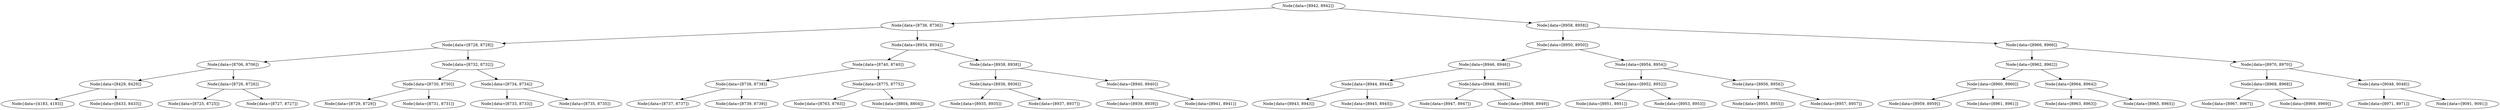 digraph G{
13455925 [label="Node{data=[8942, 8942]}"]
13455925 -> 24658413
24658413 [label="Node{data=[8736, 8736]}"]
24658413 -> 26289099
26289099 [label="Node{data=[8728, 8728]}"]
26289099 -> 159868630
159868630 [label="Node{data=[8706, 8706]}"]
159868630 -> 1664205097
1664205097 [label="Node{data=[8429, 8429]}"]
1664205097 -> 545620875
545620875 [label="Node{data=[4183, 4183]}"]
1664205097 -> 671249195
671249195 [label="Node{data=[8433, 8433]}"]
159868630 -> 444666155
444666155 [label="Node{data=[8726, 8726]}"]
444666155 -> 2010424283
2010424283 [label="Node{data=[8725, 8725]}"]
444666155 -> 2067918705
2067918705 [label="Node{data=[8727, 8727]}"]
26289099 -> 1088507929
1088507929 [label="Node{data=[8732, 8732]}"]
1088507929 -> 1392187751
1392187751 [label="Node{data=[8730, 8730]}"]
1392187751 -> 14918296
14918296 [label="Node{data=[8729, 8729]}"]
1392187751 -> 1957556114
1957556114 [label="Node{data=[8731, 8731]}"]
1088507929 -> 1048971398
1048971398 [label="Node{data=[8734, 8734]}"]
1048971398 -> 876350992
876350992 [label="Node{data=[8733, 8733]}"]
1048971398 -> 693542253
693542253 [label="Node{data=[8735, 8735]}"]
24658413 -> 840705706
840705706 [label="Node{data=[8934, 8934]}"]
840705706 -> 1011931735
1011931735 [label="Node{data=[8740, 8740]}"]
1011931735 -> 1757941571
1757941571 [label="Node{data=[8738, 8738]}"]
1757941571 -> 1969769154
1969769154 [label="Node{data=[8737, 8737]}"]
1757941571 -> 647109555
647109555 [label="Node{data=[8739, 8739]}"]
1011931735 -> 472575828
472575828 [label="Node{data=[8775, 8775]}"]
472575828 -> 883972485
883972485 [label="Node{data=[8763, 8763]}"]
472575828 -> 62466955
62466955 [label="Node{data=[8804, 8804]}"]
840705706 -> 901838796
901838796 [label="Node{data=[8938, 8938]}"]
901838796 -> 2119958127
2119958127 [label="Node{data=[8936, 8936]}"]
2119958127 -> 1209138256
1209138256 [label="Node{data=[8935, 8935]}"]
2119958127 -> 46031786
46031786 [label="Node{data=[8937, 8937]}"]
901838796 -> 812812966
812812966 [label="Node{data=[8940, 8940]}"]
812812966 -> 293319233
293319233 [label="Node{data=[8939, 8939]}"]
812812966 -> 1448034114
1448034114 [label="Node{data=[8941, 8941]}"]
13455925 -> 656258322
656258322 [label="Node{data=[8958, 8958]}"]
656258322 -> 52309229
52309229 [label="Node{data=[8950, 8950]}"]
52309229 -> 1329299317
1329299317 [label="Node{data=[8946, 8946]}"]
1329299317 -> 1612840191
1612840191 [label="Node{data=[8944, 8944]}"]
1612840191 -> 710828236
710828236 [label="Node{data=[8943, 8943]}"]
1612840191 -> 1490372654
1490372654 [label="Node{data=[8945, 8945]}"]
1329299317 -> 1275155606
1275155606 [label="Node{data=[8948, 8948]}"]
1275155606 -> 598253549
598253549 [label="Node{data=[8947, 8947]}"]
1275155606 -> 2057945940
2057945940 [label="Node{data=[8949, 8949]}"]
52309229 -> 147808279
147808279 [label="Node{data=[8954, 8954]}"]
147808279 -> 1311518844
1311518844 [label="Node{data=[8952, 8952]}"]
1311518844 -> 689736099
689736099 [label="Node{data=[8951, 8951]}"]
1311518844 -> 496716983
496716983 [label="Node{data=[8953, 8953]}"]
147808279 -> 1856456907
1856456907 [label="Node{data=[8956, 8956]}"]
1856456907 -> 1101478579
1101478579 [label="Node{data=[8955, 8955]}"]
1856456907 -> 213639861
213639861 [label="Node{data=[8957, 8957]}"]
656258322 -> 1258486113
1258486113 [label="Node{data=[8966, 8966]}"]
1258486113 -> 532091354
532091354 [label="Node{data=[8962, 8962]}"]
532091354 -> 1732104765
1732104765 [label="Node{data=[8960, 8960]}"]
1732104765 -> 885013029
885013029 [label="Node{data=[8959, 8959]}"]
1732104765 -> 1758790701
1758790701 [label="Node{data=[8961, 8961]}"]
532091354 -> 1338761516
1338761516 [label="Node{data=[8964, 8964]}"]
1338761516 -> 1190031058
1190031058 [label="Node{data=[8963, 8963]}"]
1338761516 -> 1942644024
1942644024 [label="Node{data=[8965, 8965]}"]
1258486113 -> 863957760
863957760 [label="Node{data=[8970, 8970]}"]
863957760 -> 590132930
590132930 [label="Node{data=[8968, 8968]}"]
590132930 -> 377603211
377603211 [label="Node{data=[8967, 8967]}"]
590132930 -> 910332102
910332102 [label="Node{data=[8969, 8969]}"]
863957760 -> 1918931965
1918931965 [label="Node{data=[9048, 9048]}"]
1918931965 -> 876388821
876388821 [label="Node{data=[8971, 8971]}"]
1918931965 -> 738299461
738299461 [label="Node{data=[9091, 9091]}"]
}